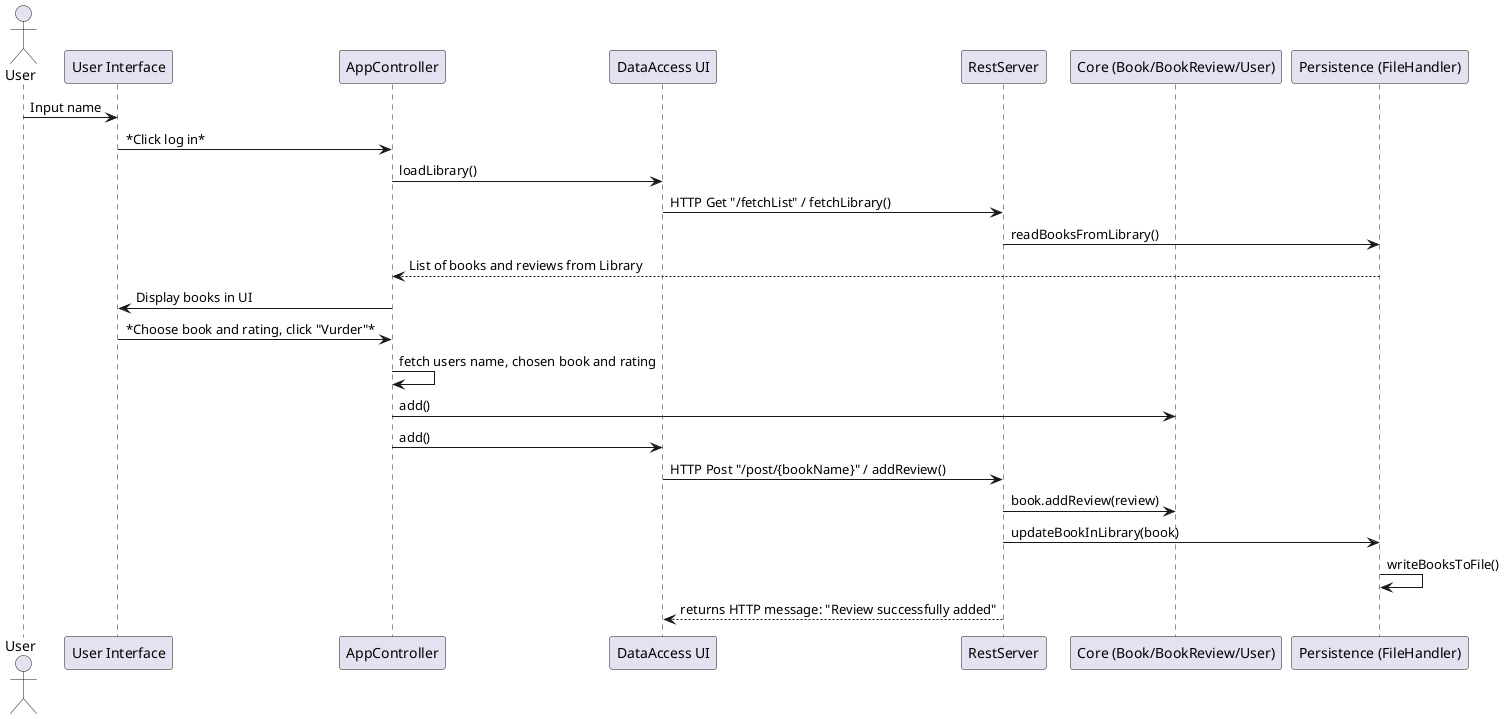 @startuml Sequence Diagram for creating a Book Review

'the user
actor User as U

'user interface, should it be interpreted as the AppController or separate logical layer?
participant "User Interface" as UI
participant "AppController" as AC

'RemoteBookappModelAccess
participant "DataAccess UI" as DA

'BookappModelController
participant "RestServer" as RS

'Unsure if I should implement this? And where it should be implemented in that case
participant "Core (Book/BookReview/User)" as Core

participant "Persistence (FileHandler)" as FH


U -> UI : Input name 
'Should I include the initialization of the user object here?

'log in-button causes program to send HTTP req. for the library
UI -> AC : *Click log in*

'AppController calls upon DataAccess UI, that requests the library from backend
AC -> DA : loadLibrary()

'loadLibrary() calls upon fetchLibrary() method from RemoteBookappModelAccess'
DA -> RS : HTTP Get "/fetchList" / fetchLibrary()

'RestController calls upon FileHandler to recreate objects based on library, calls upon FileHandler.readBooksFromLibrary()'
RS -> FH : readBooksFromLibrary()

'FileHandler creates objects through ObjectMapper
'Should the pointer go through the RestServer or straight to the UI? Thoughts?
FH --> AC : List of books and reviews from Library

AC -> UI : Display books in UI

UI -> AC : *Choose book and rating, click "Vurder"*

AC -> AC : fetch users name, chosen book and rating

'Creating BookReview object and stores variable for next method call
AC -> Core : add()

'Send HTTP Post request to save in library
AC -> DA : add()

DA -> RS : HTTP Post "/post/{bookName}" / addReview()

'Adds review to given book-object
RS -> Core : book.addReview(review)

RS -> FH : updateBookInLibrary(book)

'Backend now up to date
FH -> FH : writeBooksToFile()

RS --> DA : returns HTTP message: "Review successfully added"

@enduml